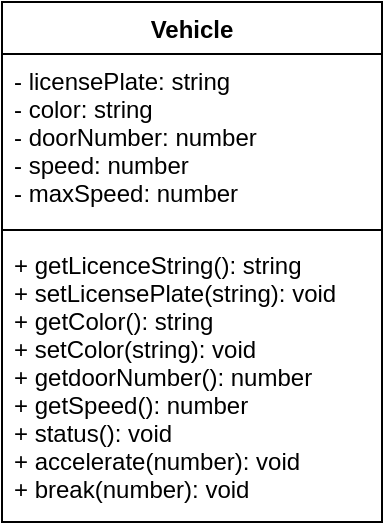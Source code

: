 <mxfile>
    <diagram id="ESd7aoN4Jozv7P5ZRFDN" name="Page-1">
        <mxGraphModel dx="1074" dy="684" grid="1" gridSize="10" guides="1" tooltips="1" connect="1" arrows="1" fold="1" page="1" pageScale="1" pageWidth="827" pageHeight="1169" math="0" shadow="0">
            <root>
                <mxCell id="0"/>
                <mxCell id="1" parent="0"/>
                <mxCell id="10" value="Vehicle" style="swimlane;fontStyle=1;align=center;verticalAlign=top;childLayout=stackLayout;horizontal=1;startSize=26;horizontalStack=0;resizeParent=1;resizeParentMax=0;resizeLast=0;collapsible=1;marginBottom=0;" vertex="1" parent="1">
                    <mxGeometry x="319" y="120" width="190" height="260" as="geometry"/>
                </mxCell>
                <mxCell id="11" value="- licensePlate: string&#10;- color: string&#10;- doorNumber: number&#10;- speed: number&#10;- maxSpeed: number" style="text;strokeColor=none;fillColor=none;align=left;verticalAlign=top;spacingLeft=4;spacingRight=4;overflow=hidden;rotatable=0;points=[[0,0.5],[1,0.5]];portConstraint=eastwest;" vertex="1" parent="10">
                    <mxGeometry y="26" width="190" height="84" as="geometry"/>
                </mxCell>
                <mxCell id="12" value="" style="line;strokeWidth=1;fillColor=none;align=left;verticalAlign=middle;spacingTop=-1;spacingLeft=3;spacingRight=3;rotatable=0;labelPosition=right;points=[];portConstraint=eastwest;" vertex="1" parent="10">
                    <mxGeometry y="110" width="190" height="8" as="geometry"/>
                </mxCell>
                <mxCell id="13" value="+ getLicenceString(): string&#10;+ setLicensePlate(string): void&#10;+ getColor(): string&#10;+ setColor(string): void&#10;+ getdoorNumber(): number&#10;+ getSpeed(): number&#10;+ status(): void&#10;+ accelerate(number): void&#10;+ break(number): void" style="text;strokeColor=none;fillColor=none;align=left;verticalAlign=top;spacingLeft=4;spacingRight=4;overflow=hidden;rotatable=0;points=[[0,0.5],[1,0.5]];portConstraint=eastwest;" vertex="1" parent="10">
                    <mxGeometry y="118" width="190" height="142" as="geometry"/>
                </mxCell>
            </root>
        </mxGraphModel>
    </diagram>
</mxfile>